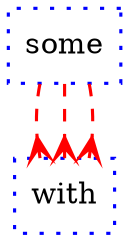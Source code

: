 digraph "dca6cdab-b26e-4fa7-89cc-94e53e7aee17" {
	some [
		"shape"="rectangle"
		"label"="some"
		"color"="blue"
		"fillcolor"="blue"
		"fontcolor"="#000000"
		"style"="dotted"
		"width"=0.50
		"height"=0.50
		"penwidth"=1.50
	]
	with [
		"shape"="rectangle"
		"label"="with"
		"color"="blue"
		"fillcolor"="blue"
		"fontcolor"="#000000"
		"style"="dotted"
		"width"=0.50
		"height"=0.50
		"penwidth"=1.50
	]
	some -> with [
		"arrowhead"="crow"
		"arrowtail"="normal"
		"color"="red"
		"fontcolor"="#000000"
		"label"=""
		"style"="dashed"
		"penwidth"=1.50
	]
	some -> with [
		"arrowhead"="crow"
		"arrowtail"="normal"
		"color"="red"
		"fontcolor"="#000000"
		"label"=""
		"style"="dashed"
		"penwidth"=1.50
	]
	some -> with [
		"arrowhead"="crow"
		"arrowtail"="normal"
		"color"="red"
		"fontcolor"="#000000"
		"label"=""
		"style"="dashed"
		"penwidth"=1.50
	]
}
